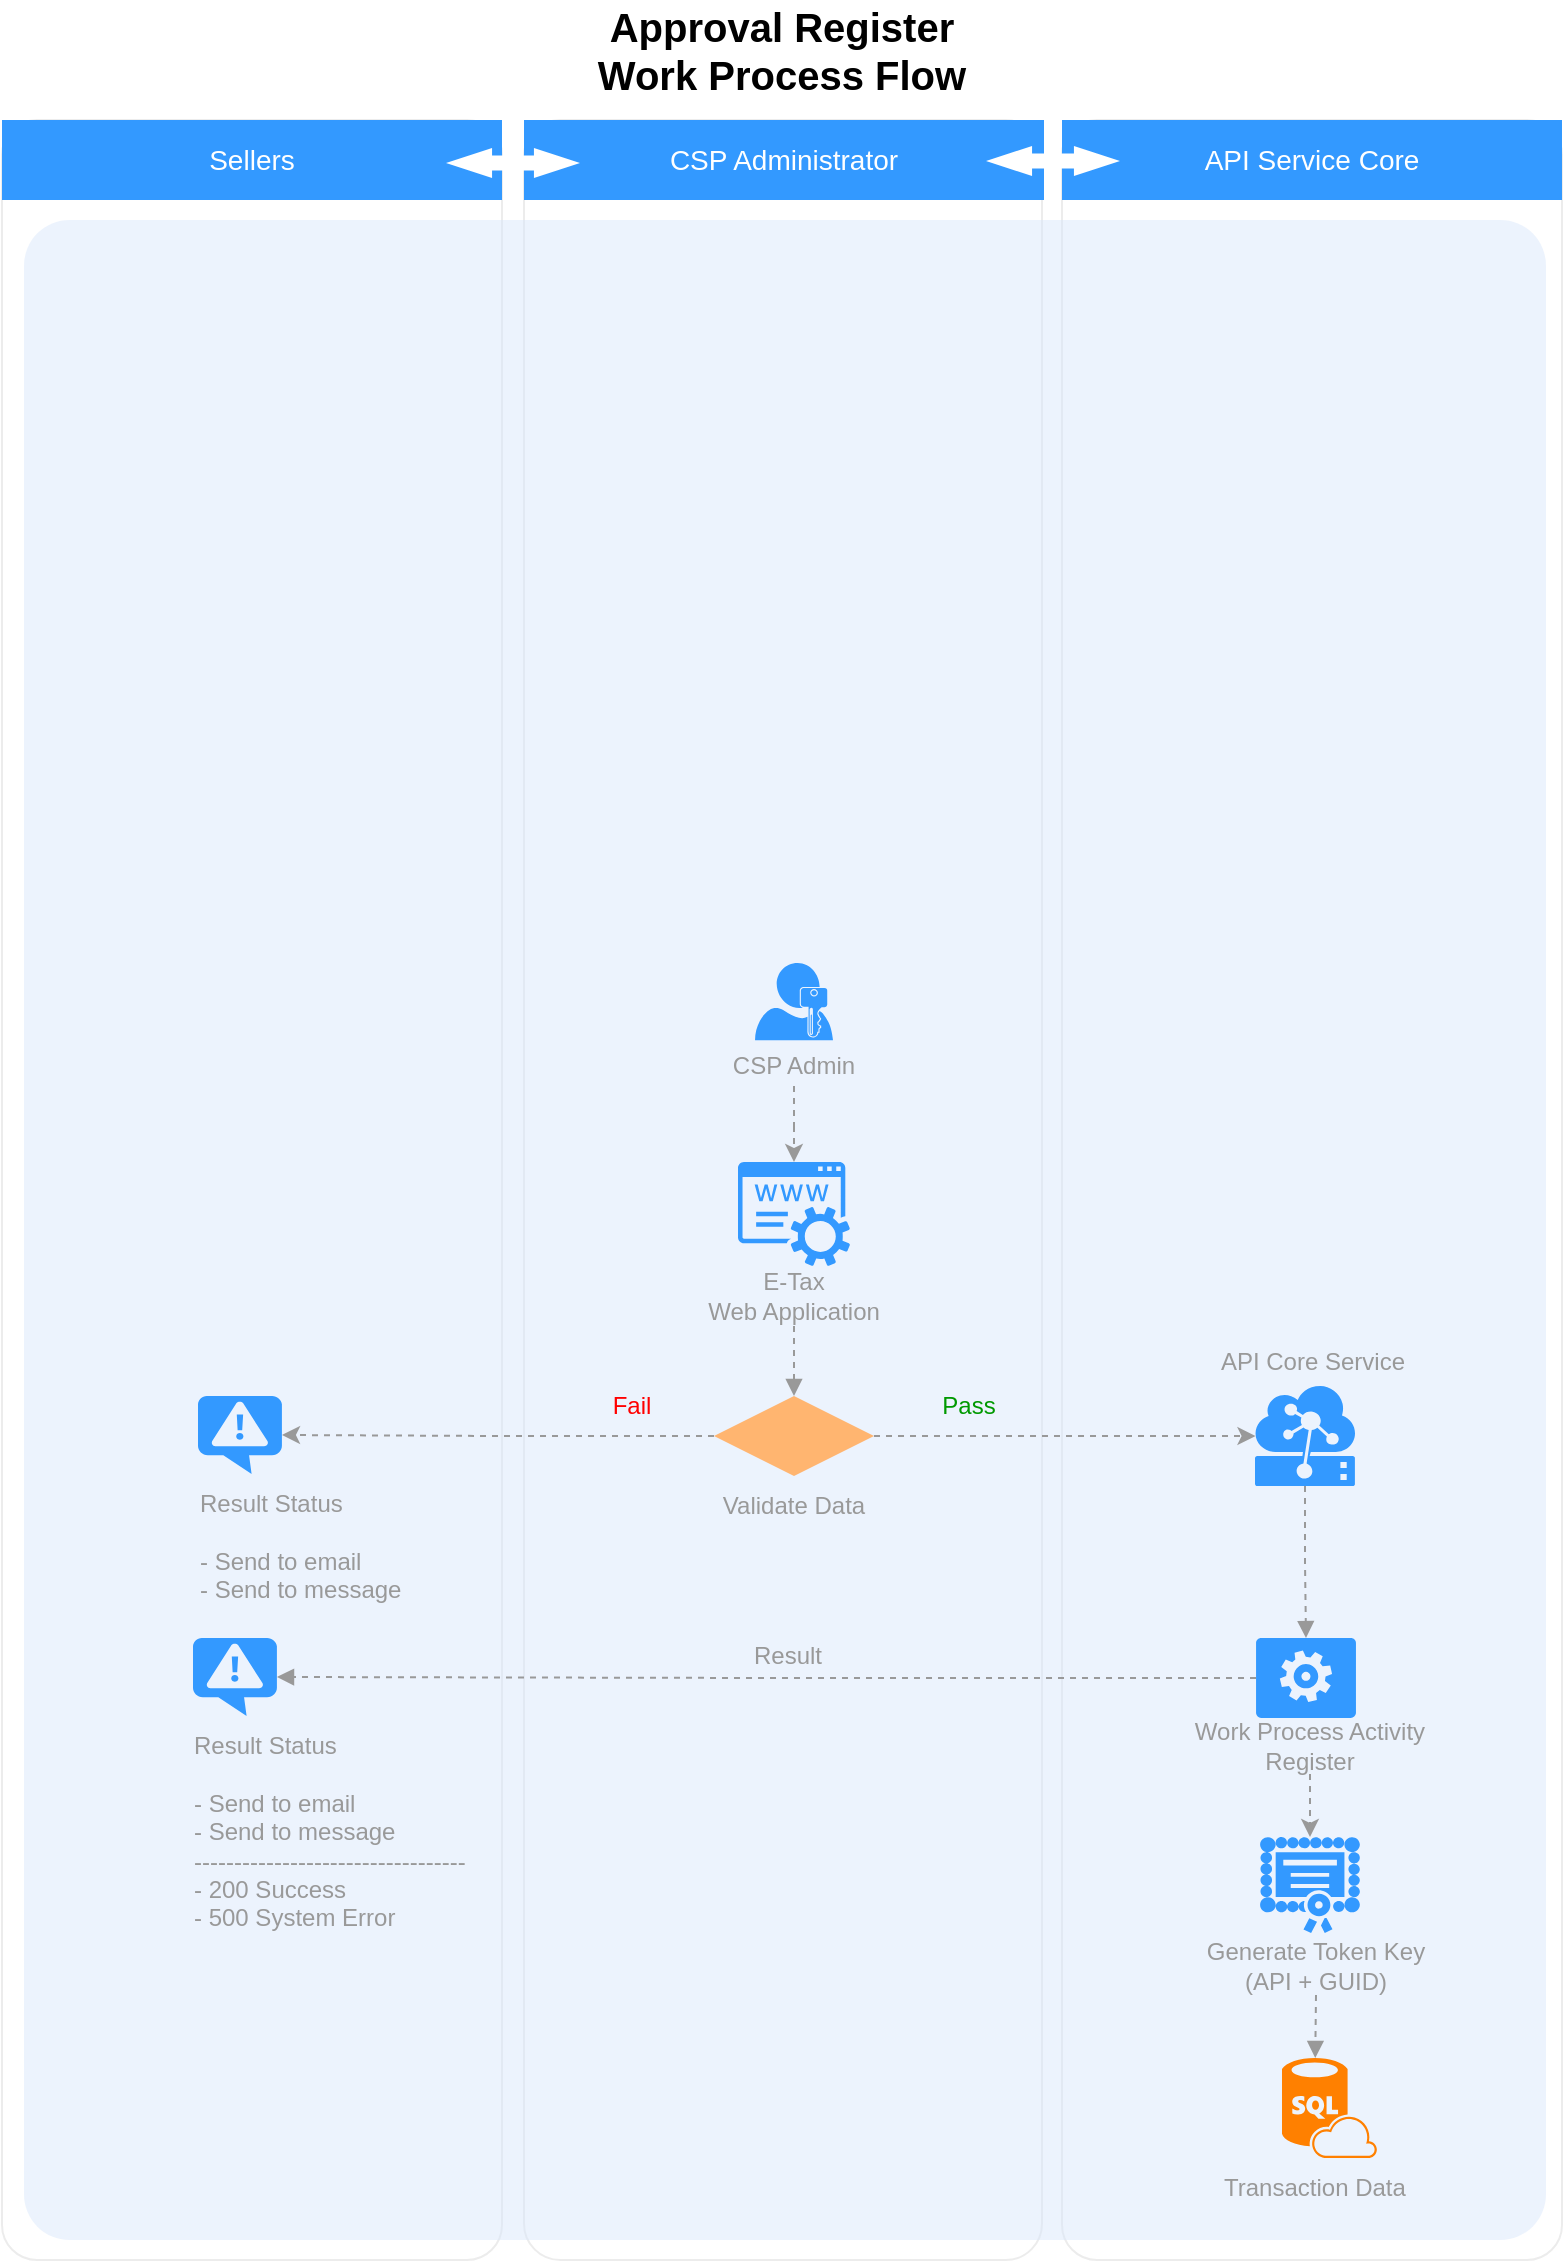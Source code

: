 <mxfile version="10.8.0" type="github"><diagram id="2GbdQti-NEPVruNqLVV-" name="Page-1"><mxGraphModel dx="2033" dy="1057" grid="1" gridSize="10" guides="1" tooltips="1" connect="1" arrows="1" fold="1" page="1" pageScale="1" pageWidth="827" pageHeight="1169" math="0" shadow="0"><root><mxCell id="0"/><mxCell id="1" parent="0"/><mxCell id="qHQcwvpPqvRHF6JsrNPL-1" value="" style="rounded=1;whiteSpace=wrap;html=1;strokeColor=#E6E6E6;strokeWidth=1;fillColor=#FFFFFF;fontFamily=Helvetica;fontSize=14;fontColor=#FFB366;opacity=75;verticalAlign=top;fontStyle=1;arcSize=7;" vertex="1" parent="1"><mxGeometry x="560" y="80" width="250" height="1070" as="geometry"/></mxCell><mxCell id="qHQcwvpPqvRHF6JsrNPL-2" value="" style="rounded=1;whiteSpace=wrap;html=1;strokeColor=#E6E6E6;strokeWidth=1;fillColor=#FFFFFF;fontFamily=Helvetica;fontSize=14;fontColor=#FFB366;opacity=75;verticalAlign=top;fontStyle=1;arcSize=7;" vertex="1" parent="1"><mxGeometry x="291" y="80" width="259" height="1070" as="geometry"/></mxCell><mxCell id="qHQcwvpPqvRHF6JsrNPL-3" value="" style="rounded=1;whiteSpace=wrap;html=1;strokeColor=#E6E6E6;strokeWidth=1;fillColor=#FFFFFF;fontFamily=Helvetica;fontSize=14;fontColor=#FFB366;opacity=75;verticalAlign=top;fontStyle=1;arcSize=7;" vertex="1" parent="1"><mxGeometry x="30" y="80" width="250" height="1070" as="geometry"/></mxCell><mxCell id="qHQcwvpPqvRHF6JsrNPL-4" value="" style="rounded=1;whiteSpace=wrap;html=1;strokeColor=none;strokeWidth=1;fillColor=#dae8fc;fontSize=12;align=center;arcSize=3;opacity=50;" vertex="1" parent="1"><mxGeometry x="41" y="130" width="761" height="1010" as="geometry"/></mxCell><mxCell id="qHQcwvpPqvRHF6JsrNPL-6" value="Sellers" style="whiteSpace=wrap;html=1;dashed=1;strokeColor=none;strokeWidth=2;fillColor=#3399FF;fontFamily=Helvetica;fontSize=14;fontColor=#FFFFFF;fontStyle=0" vertex="1" parent="1"><mxGeometry x="30" y="80" width="250" height="40" as="geometry"/></mxCell><mxCell id="qHQcwvpPqvRHF6JsrNPL-7" value="CSP Administrator" style="whiteSpace=wrap;html=1;dashed=1;strokeColor=none;strokeWidth=2;fillColor=#3399FF;fontFamily=Helvetica;fontSize=14;fontColor=#FFFFFF;fontStyle=0" vertex="1" parent="1"><mxGeometry x="291" y="80" width="260" height="40" as="geometry"/></mxCell><mxCell id="qHQcwvpPqvRHF6JsrNPL-8" value="API Service Core" style="whiteSpace=wrap;html=1;dashed=1;strokeColor=none;strokeWidth=2;fillColor=#3399FF;fontFamily=Helvetica;fontSize=14;fontColor=#FFFFFF;fontStyle=0" vertex="1" parent="1"><mxGeometry x="560" y="80" width="250" height="40" as="geometry"/></mxCell><mxCell id="qHQcwvpPqvRHF6JsrNPL-9" value="" style="shape=mxgraph.arrows.two_way_arrow_horizontal;html=1;verticalLabelPosition=bottom;verticalAlign=top;strokeWidth=2;strokeColor=none;dashed=1;fillColor=#FFFFFF;fontFamily=Verdana;fontSize=12;fontColor=#00BEF2" vertex="1" parent="1"><mxGeometry x="522" y="93" width="67" height="15" as="geometry"/></mxCell><mxCell id="qHQcwvpPqvRHF6JsrNPL-11" value="Approval Register&lt;br&gt;Work Process Flow" style="text;html=1;strokeColor=none;fillColor=none;align=center;verticalAlign=middle;whiteSpace=wrap;rounded=0;fontStyle=1;fontSize=20;" vertex="1" parent="1"><mxGeometry x="290" y="20" width="260" height="50" as="geometry"/></mxCell><mxCell id="qHQcwvpPqvRHF6JsrNPL-12" value="" style="shape=mxgraph.arrows.two_way_arrow_horizontal;html=1;verticalLabelPosition=bottom;verticalAlign=top;strokeWidth=2;strokeColor=none;dashed=1;fillColor=#FFFFFF;fontFamily=Verdana;fontSize=12;fontColor=#00BEF2" vertex="1" parent="1"><mxGeometry x="252" y="94" width="67" height="15" as="geometry"/></mxCell><mxCell id="qHQcwvpPqvRHF6JsrNPL-13" value="" style="group" vertex="1" connectable="0" parent="1"><mxGeometry x="630" y="933.5" width="114" height="81" as="geometry"/></mxCell><mxCell id="qHQcwvpPqvRHF6JsrNPL-14" value="Generate Token Key&lt;br&gt;(API + GUID)&lt;br&gt;" style="text;html=1;strokeColor=none;fillColor=none;align=center;verticalAlign=middle;whiteSpace=wrap;rounded=0;fontSize=12;fontColor=#999999;" vertex="1" parent="qHQcwvpPqvRHF6JsrNPL-13"><mxGeometry y="54" width="114" height="30" as="geometry"/></mxCell><mxCell id="qHQcwvpPqvRHF6JsrNPL-15" style="edgeStyle=orthogonalEdgeStyle;rounded=0;orthogonalLoop=1;jettySize=auto;html=1;exitX=0.5;exitY=1;exitDx=0;exitDy=0;exitPerimeter=0;startArrow=none;startFill=0;endArrow=block;endFill=1;strokeColor=#999999;fontSize=12;fontColor=#999999;dashed=1;entryX=0.5;entryY=0;entryDx=0;entryDy=0;entryPerimeter=0;" edge="1" parent="1" source="qHQcwvpPqvRHF6JsrNPL-16" target="qHQcwvpPqvRHF6JsrNPL-19"><mxGeometry relative="1" as="geometry"><mxPoint x="682" y="812" as="targetPoint"/></mxGeometry></mxCell><mxCell id="qHQcwvpPqvRHF6JsrNPL-16" value="" style="shadow=0;dashed=0;html=1;strokeColor=none;labelPosition=center;verticalLabelPosition=bottom;verticalAlign=top;align=center;shape=mxgraph.mscae.cloud.iot_edge;fillColor=#3399FF;pointerEvents=1;fontSize=12;fontColor=#999999;" vertex="1" parent="1"><mxGeometry x="656.5" y="713" width="50" height="50" as="geometry"/></mxCell><mxCell id="qHQcwvpPqvRHF6JsrNPL-17" value="API Core Service" style="text;html=1;strokeColor=none;fillColor=none;align=center;verticalAlign=middle;whiteSpace=wrap;rounded=0;fontSize=12;fontColor=#999999;" vertex="1" parent="1"><mxGeometry x="635" y="686" width="101" height="29" as="geometry"/></mxCell><mxCell id="qHQcwvpPqvRHF6JsrNPL-18" value="" style="group" vertex="1" connectable="0" parent="1"><mxGeometry x="644" y="839" width="120" height="68" as="geometry"/></mxCell><mxCell id="qHQcwvpPqvRHF6JsrNPL-19" value="" style="verticalLabelPosition=bottom;html=1;verticalAlign=top;align=center;strokeColor=none;fillColor=#3399FF;shape=mxgraph.azure.worker_role;fontSize=12;fontColor=#999999;" vertex="1" parent="qHQcwvpPqvRHF6JsrNPL-18"><mxGeometry x="13" width="50" height="40" as="geometry"/></mxCell><mxCell id="qHQcwvpPqvRHF6JsrNPL-20" value="Work Process Activity&lt;br&gt;Register" style="text;html=1;strokeColor=none;fillColor=none;align=center;verticalAlign=middle;whiteSpace=wrap;rounded=0;fontSize=12;fontColor=#999999;" vertex="1" parent="qHQcwvpPqvRHF6JsrNPL-18"><mxGeometry x="-40" y="39" width="160" height="29" as="geometry"/></mxCell><mxCell id="qHQcwvpPqvRHF6JsrNPL-21" value="" style="verticalLabelPosition=bottom;html=1;verticalAlign=top;align=center;strokeColor=none;fillColor=#3399FF;shape=mxgraph.azure.notification_topic;fontSize=12;fontColor=#999999;" vertex="1" parent="1"><mxGeometry x="125.5" y="839" width="42" height="39" as="geometry"/></mxCell><mxCell id="qHQcwvpPqvRHF6JsrNPL-22" style="edgeStyle=orthogonalEdgeStyle;rounded=1;orthogonalLoop=1;jettySize=auto;html=1;entryX=1;entryY=0.5;entryDx=0;entryDy=0;entryPerimeter=0;dashed=1;startArrow=none;startFill=0;endArrow=block;endFill=1;strokeColor=#999999;fontSize=12;fontColor=#999999;exitX=0;exitY=0.5;exitDx=0;exitDy=0;exitPerimeter=0;" edge="1" parent="1" source="qHQcwvpPqvRHF6JsrNPL-19" target="qHQcwvpPqvRHF6JsrNPL-21"><mxGeometry relative="1" as="geometry"><mxPoint x="657" y="859" as="sourcePoint"/></mxGeometry></mxCell><mxCell id="qHQcwvpPqvRHF6JsrNPL-23" value="" style="group" vertex="1" connectable="0" parent="1"><mxGeometry x="639" y="1049" width="108" height="79" as="geometry"/></mxCell><mxCell id="qHQcwvpPqvRHF6JsrNPL-24" value="" style="group" vertex="1" connectable="0" parent="qHQcwvpPqvRHF6JsrNPL-23"><mxGeometry width="108" height="79" as="geometry"/></mxCell><mxCell id="qHQcwvpPqvRHF6JsrNPL-25" value="Transaction Data" style="text;html=1;strokeColor=none;fillColor=none;align=left;verticalAlign=middle;whiteSpace=wrap;rounded=0;fontSize=12;fontColor=#999999;" vertex="1" parent="qHQcwvpPqvRHF6JsrNPL-24"><mxGeometry y="50" width="108" height="29" as="geometry"/></mxCell><mxCell id="qHQcwvpPqvRHF6JsrNPL-26" value="" style="verticalLabelPosition=bottom;html=1;verticalAlign=top;align=center;strokeColor=none;fillColor=#FF8000;shape=mxgraph.azure.sql_database_sql_azure;fontSize=12;fontColor=#999999;" vertex="1" parent="qHQcwvpPqvRHF6JsrNPL-24"><mxGeometry x="31" width="47.5" height="50" as="geometry"/></mxCell><mxCell id="qHQcwvpPqvRHF6JsrNPL-27" style="edgeStyle=orthogonalEdgeStyle;rounded=0;orthogonalLoop=1;jettySize=auto;html=1;exitX=1;exitY=0.5;exitDx=0;exitDy=0;entryX=0.005;entryY=0.5;entryDx=0;entryDy=0;entryPerimeter=0;dashed=1;strokeColor=#999999;" edge="1" parent="1" source="qHQcwvpPqvRHF6JsrNPL-29" target="qHQcwvpPqvRHF6JsrNPL-16"><mxGeometry relative="1" as="geometry"/></mxCell><mxCell id="qHQcwvpPqvRHF6JsrNPL-28" style="edgeStyle=orthogonalEdgeStyle;rounded=0;orthogonalLoop=1;jettySize=auto;html=1;exitX=0;exitY=0.5;exitDx=0;exitDy=0;entryX=1;entryY=0.5;entryDx=0;entryDy=0;entryPerimeter=0;dashed=1;strokeColor=#999999;" edge="1" parent="1" source="qHQcwvpPqvRHF6JsrNPL-29" target="qHQcwvpPqvRHF6JsrNPL-32"><mxGeometry relative="1" as="geometry"/></mxCell><mxCell id="qHQcwvpPqvRHF6JsrNPL-29" value="" style="rhombus;whiteSpace=wrap;html=1;strokeColor=none;strokeWidth=1;fillColor=#FFB570;fontSize=12;fontColor=#999999;align=left;" vertex="1" parent="1"><mxGeometry x="386" y="718" width="80" height="40" as="geometry"/></mxCell><mxCell id="qHQcwvpPqvRHF6JsrNPL-30" style="edgeStyle=orthogonalEdgeStyle;rounded=0;orthogonalLoop=1;jettySize=auto;html=1;exitX=0.5;exitY=1;exitDx=0;exitDy=0;dashed=1;strokeColor=#999999;" edge="1" parent="1" source="qHQcwvpPqvRHF6JsrNPL-37" target="qHQcwvpPqvRHF6JsrNPL-56"><mxGeometry relative="1" as="geometry"/></mxCell><mxCell id="qHQcwvpPqvRHF6JsrNPL-31" value="Validate Data" style="text;html=1;strokeColor=none;fillColor=none;align=center;verticalAlign=middle;whiteSpace=wrap;rounded=0;fontSize=12;fontColor=#999999;" vertex="1" parent="1"><mxGeometry x="371" y="763" width="110" height="20" as="geometry"/></mxCell><mxCell id="qHQcwvpPqvRHF6JsrNPL-32" value="" style="verticalLabelPosition=bottom;html=1;verticalAlign=top;align=center;strokeColor=none;fillColor=#3399FF;shape=mxgraph.azure.notification_topic;fontSize=12;fontColor=#999999;" vertex="1" parent="1"><mxGeometry x="128" y="718" width="42" height="39" as="geometry"/></mxCell><mxCell id="qHQcwvpPqvRHF6JsrNPL-33" value="Result Status&lt;br&gt;&lt;br&gt;- Send to email&lt;br&gt;- Send to message&lt;br&gt;" style="text;html=1;strokeColor=none;fillColor=none;align=left;verticalAlign=middle;whiteSpace=wrap;rounded=0;fontSize=12;fontColor=#999999;" vertex="1" parent="1"><mxGeometry x="127" y="763" width="130" height="60" as="geometry"/></mxCell><mxCell id="qHQcwvpPqvRHF6JsrNPL-34" value="Pass" style="text;html=1;strokeColor=none;fillColor=none;align=center;verticalAlign=middle;whiteSpace=wrap;rounded=0;fontSize=12;fontColor=#009900;" vertex="1" parent="1"><mxGeometry x="467" y="713" width="93" height="20" as="geometry"/></mxCell><mxCell id="qHQcwvpPqvRHF6JsrNPL-35" value="Fail" style="text;html=1;strokeColor=none;fillColor=none;align=center;verticalAlign=middle;whiteSpace=wrap;rounded=0;fontSize=12;fontColor=#FF0000;" vertex="1" parent="1"><mxGeometry x="290" y="713" width="110" height="20" as="geometry"/></mxCell><mxCell id="qHQcwvpPqvRHF6JsrNPL-36" value="Result Status&lt;br&gt;&lt;br&gt;- Send to email&lt;br&gt;- Send to message&lt;br&gt;----------------------------------&lt;br&gt;- 200 Success&lt;br&gt;- 500 System Error&lt;br&gt;" style="text;html=1;strokeColor=none;fillColor=none;align=left;verticalAlign=middle;whiteSpace=wrap;rounded=0;fontSize=12;fontColor=#999999;" vertex="1" parent="1"><mxGeometry x="124" y="881.5" width="143" height="108" as="geometry"/></mxCell><mxCell id="qHQcwvpPqvRHF6JsrNPL-37" value="&lt;font color=&quot;#999999&quot; style=&quot;font-size: 12px&quot;&gt;CSP Admin&lt;/font&gt;" style="text;html=1;strokeColor=none;fillColor=none;align=center;verticalAlign=middle;whiteSpace=wrap;rounded=0;fontSize=12;" vertex="1" parent="1"><mxGeometry x="366" y="543" width="120" height="20" as="geometry"/></mxCell><mxCell id="qHQcwvpPqvRHF6JsrNPL-55" value="" style="group" vertex="1" connectable="0" parent="1"><mxGeometry x="371" y="631" width="110" height="82" as="geometry"/></mxCell><mxCell id="qHQcwvpPqvRHF6JsrNPL-56" value="" style="pointerEvents=1;shadow=0;dashed=0;html=1;strokeColor=none;fillColor=#3399FF;labelPosition=center;verticalLabelPosition=bottom;verticalAlign=top;outlineConnect=0;align=center;shape=mxgraph.office.services.registrar_service;" vertex="1" parent="qHQcwvpPqvRHF6JsrNPL-55"><mxGeometry x="27" y="-30" width="56" height="52" as="geometry"/></mxCell><mxCell id="qHQcwvpPqvRHF6JsrNPL-57" value="E-Tax &lt;br&gt;Web Application" style="text;html=1;strokeColor=none;fillColor=none;align=center;verticalAlign=middle;whiteSpace=wrap;rounded=0;fontSize=12;fontColor=#999999;" vertex="1" parent="qHQcwvpPqvRHF6JsrNPL-55"><mxGeometry y="22" width="110" height="30" as="geometry"/></mxCell><mxCell id="qHQcwvpPqvRHF6JsrNPL-59" value="" style="pointerEvents=1;shadow=0;dashed=0;html=1;strokeColor=none;labelPosition=center;verticalLabelPosition=bottom;verticalAlign=top;align=center;shape=mxgraph.mscae.enterprise.user_permissions;fillColor=#3399FF;fontSize=14;" vertex="1" parent="1"><mxGeometry x="406.5" y="501.5" width="39" height="38.678" as="geometry"/></mxCell><mxCell id="qHQcwvpPqvRHF6JsrNPL-60" style="edgeStyle=orthogonalEdgeStyle;rounded=1;orthogonalLoop=1;jettySize=auto;html=1;exitX=0.5;exitY=1;exitDx=0;exitDy=0;entryX=0.5;entryY=0;entryDx=0;entryDy=0;dashed=1;startArrow=none;startFill=0;endArrow=block;endFill=1;strokeColor=#999999;fontSize=12;fontColor=#999999;" edge="1" parent="1" source="qHQcwvpPqvRHF6JsrNPL-57" target="qHQcwvpPqvRHF6JsrNPL-29"><mxGeometry relative="1" as="geometry"/></mxCell><mxCell id="qHQcwvpPqvRHF6JsrNPL-61" value="Result" style="text;html=1;strokeColor=none;fillColor=none;align=center;verticalAlign=middle;whiteSpace=wrap;rounded=0;fontSize=12;fontColor=#999999;" vertex="1" parent="1"><mxGeometry x="368" y="838" width="110" height="20" as="geometry"/></mxCell><mxCell id="qHQcwvpPqvRHF6JsrNPL-62" value="" style="pointerEvents=1;shadow=0;dashed=0;html=1;strokeColor=none;labelPosition=center;verticalLabelPosition=bottom;verticalAlign=top;align=center;shape=mxgraph.mscae.intune.inventory_license;fillColor=#3399FF;fontSize=14;" vertex="1" parent="1"><mxGeometry x="659" y="938.5" width="50" height="48" as="geometry"/></mxCell><mxCell id="qHQcwvpPqvRHF6JsrNPL-63" style="edgeStyle=orthogonalEdgeStyle;rounded=0;orthogonalLoop=1;jettySize=auto;html=1;exitX=0.5;exitY=1;exitDx=0;exitDy=0;entryX=0.5;entryY=0;entryDx=0;entryDy=0;entryPerimeter=0;dashed=1;strokeColor=#999999;" edge="1" parent="1" source="qHQcwvpPqvRHF6JsrNPL-20" target="qHQcwvpPqvRHF6JsrNPL-62"><mxGeometry relative="1" as="geometry"><mxPoint x="684" y="907" as="sourcePoint"/><mxPoint x="684" y="998" as="targetPoint"/></mxGeometry></mxCell><mxCell id="qHQcwvpPqvRHF6JsrNPL-64" style="edgeStyle=orthogonalEdgeStyle;rounded=1;orthogonalLoop=1;jettySize=auto;html=1;exitX=0.5;exitY=1;exitDx=0;exitDy=0;entryX=0.35;entryY=0;entryDx=0;entryDy=0;entryPerimeter=0;dashed=1;startArrow=none;startFill=0;endArrow=block;endFill=1;strokeColor=#999999;fontSize=12;fontColor=#999999;" edge="1" parent="1" source="qHQcwvpPqvRHF6JsrNPL-14" target="qHQcwvpPqvRHF6JsrNPL-26"><mxGeometry relative="1" as="geometry"/></mxCell></root></mxGraphModel></diagram></mxfile>